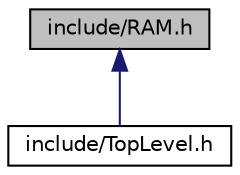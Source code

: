 digraph "include/RAM.h"
{
 // LATEX_PDF_SIZE
  edge [fontname="Helvetica",fontsize="10",labelfontname="Helvetica",labelfontsize="10"];
  node [fontname="Helvetica",fontsize="10",shape=record];
  Node1 [label="include/RAM.h",height=0.2,width=0.4,color="black", fillcolor="grey75", style="filled", fontcolor="black",tooltip="Implementação de uma Memória."];
  Node1 -> Node2 [dir="back",color="midnightblue",fontsize="10",style="solid",fontname="Helvetica"];
  Node2 [label="include/TopLevel.h",height=0.2,width=0.4,color="black", fillcolor="white", style="filled",URL="$TopLevel_8h.html",tooltip="Unificação dos componentes, que formam o processador."];
}
